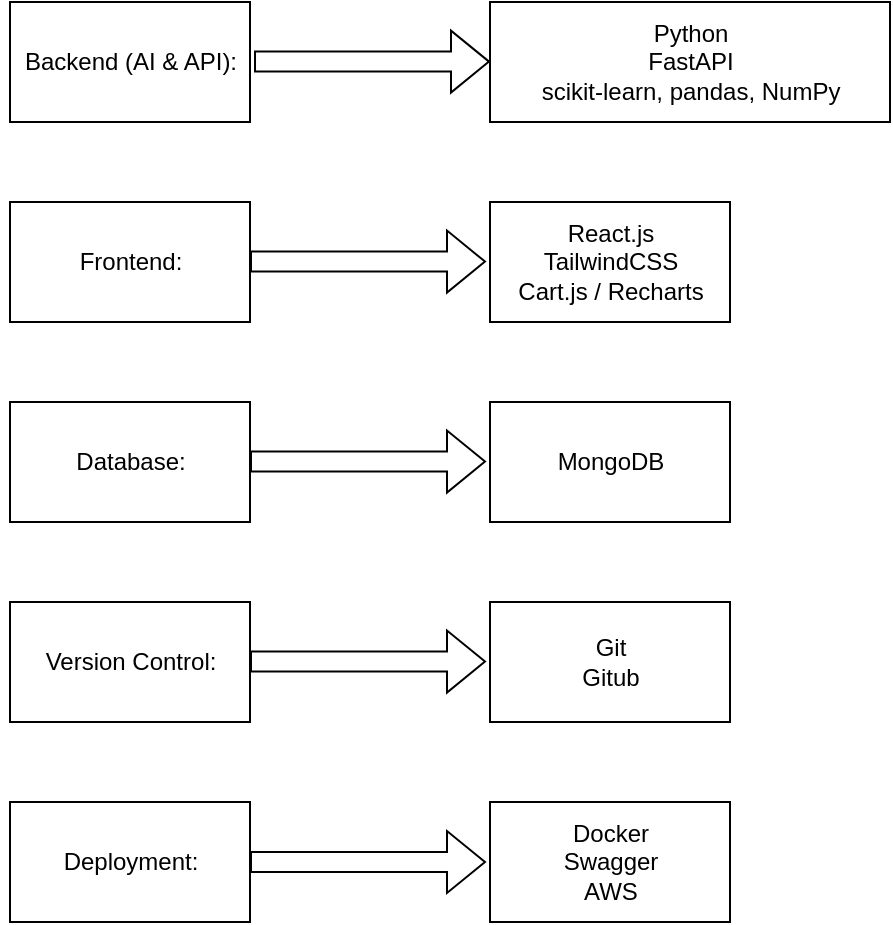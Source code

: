 <mxfile version="28.0.6">
  <diagram name="Page-1" id="9uLbS0GCFSxTFveDY6gY">
    <mxGraphModel dx="983" dy="586" grid="1" gridSize="10" guides="1" tooltips="1" connect="1" arrows="1" fold="1" page="1" pageScale="1" pageWidth="850" pageHeight="1100" math="0" shadow="0">
      <root>
        <mxCell id="0" />
        <mxCell id="1" parent="0" />
        <mxCell id="oNGcHklVtlwxsXPzYTCh-1" value="" style="rounded=0;whiteSpace=wrap;html=1;fillColor=none;" vertex="1" parent="1">
          <mxGeometry x="80" y="180" width="120" height="60" as="geometry" />
        </mxCell>
        <mxCell id="oNGcHklVtlwxsXPzYTCh-2" value="" style="rounded=0;whiteSpace=wrap;html=1;fillColor=none;" vertex="1" parent="1">
          <mxGeometry x="80" y="280" width="120" height="60" as="geometry" />
        </mxCell>
        <mxCell id="oNGcHklVtlwxsXPzYTCh-3" value="" style="rounded=0;whiteSpace=wrap;html=1;fillColor=none;" vertex="1" parent="1">
          <mxGeometry x="80" y="380" width="120" height="60" as="geometry" />
        </mxCell>
        <mxCell id="oNGcHklVtlwxsXPzYTCh-4" value="Backend (AI &amp;amp; API):" style="text;html=1;align=center;verticalAlign=middle;resizable=0;points=[];autosize=1;strokeColor=none;fillColor=none;" vertex="1" parent="1">
          <mxGeometry x="75" y="195" width="130" height="30" as="geometry" />
        </mxCell>
        <mxCell id="oNGcHklVtlwxsXPzYTCh-5" value="Frontend:" style="text;html=1;align=center;verticalAlign=middle;resizable=0;points=[];autosize=1;strokeColor=none;fillColor=none;" vertex="1" parent="1">
          <mxGeometry x="105" y="295" width="70" height="30" as="geometry" />
        </mxCell>
        <mxCell id="oNGcHklVtlwxsXPzYTCh-6" value="Database:" style="text;html=1;align=center;verticalAlign=middle;resizable=0;points=[];autosize=1;strokeColor=none;fillColor=none;" vertex="1" parent="1">
          <mxGeometry x="100" y="395" width="80" height="30" as="geometry" />
        </mxCell>
        <mxCell id="oNGcHklVtlwxsXPzYTCh-7" value="" style="rounded=0;whiteSpace=wrap;html=1;fillColor=none;" vertex="1" parent="1">
          <mxGeometry x="80" y="480" width="120" height="60" as="geometry" />
        </mxCell>
        <mxCell id="oNGcHklVtlwxsXPzYTCh-8" value="Version Control:" style="text;html=1;align=center;verticalAlign=middle;resizable=0;points=[];autosize=1;strokeColor=none;fillColor=none;" vertex="1" parent="1">
          <mxGeometry x="85" y="495" width="110" height="30" as="geometry" />
        </mxCell>
        <mxCell id="oNGcHklVtlwxsXPzYTCh-9" value="" style="rounded=0;whiteSpace=wrap;html=1;fillColor=none;" vertex="1" parent="1">
          <mxGeometry x="80" y="580" width="120" height="60" as="geometry" />
        </mxCell>
        <mxCell id="oNGcHklVtlwxsXPzYTCh-10" value="Deployment:" style="text;html=1;align=center;verticalAlign=middle;resizable=0;points=[];autosize=1;strokeColor=none;fillColor=none;" vertex="1" parent="1">
          <mxGeometry x="95" y="595" width="90" height="30" as="geometry" />
        </mxCell>
        <mxCell id="oNGcHklVtlwxsXPzYTCh-11" value="" style="shape=flexArrow;endArrow=classic;html=1;rounded=0;exitX=0.977;exitY=0.733;exitDx=0;exitDy=0;exitPerimeter=0;" edge="1" parent="1">
          <mxGeometry width="50" height="50" relative="1" as="geometry">
            <mxPoint x="202.01" y="209.8" as="sourcePoint" />
            <mxPoint x="320" y="209.81" as="targetPoint" />
          </mxGeometry>
        </mxCell>
        <mxCell id="oNGcHklVtlwxsXPzYTCh-12" value="" style="shape=flexArrow;endArrow=classic;html=1;rounded=0;exitX=0.977;exitY=0.733;exitDx=0;exitDy=0;exitPerimeter=0;" edge="1" parent="1">
          <mxGeometry width="50" height="50" relative="1" as="geometry">
            <mxPoint x="200" y="309.8" as="sourcePoint" />
            <mxPoint x="318" y="309.8" as="targetPoint" />
          </mxGeometry>
        </mxCell>
        <mxCell id="oNGcHklVtlwxsXPzYTCh-13" value="" style="shape=flexArrow;endArrow=classic;html=1;rounded=0;exitX=0.977;exitY=0.733;exitDx=0;exitDy=0;exitPerimeter=0;" edge="1" parent="1">
          <mxGeometry width="50" height="50" relative="1" as="geometry">
            <mxPoint x="200" y="409.8" as="sourcePoint" />
            <mxPoint x="318" y="409.8" as="targetPoint" />
          </mxGeometry>
        </mxCell>
        <mxCell id="oNGcHklVtlwxsXPzYTCh-14" value="" style="shape=flexArrow;endArrow=classic;html=1;rounded=0;exitX=0.977;exitY=0.733;exitDx=0;exitDy=0;exitPerimeter=0;" edge="1" parent="1">
          <mxGeometry width="50" height="50" relative="1" as="geometry">
            <mxPoint x="200" y="509.8" as="sourcePoint" />
            <mxPoint x="318" y="509.8" as="targetPoint" />
          </mxGeometry>
        </mxCell>
        <mxCell id="oNGcHklVtlwxsXPzYTCh-15" value="" style="shape=flexArrow;endArrow=classic;html=1;rounded=0;exitX=0.977;exitY=0.733;exitDx=0;exitDy=0;exitPerimeter=0;" edge="1" parent="1">
          <mxGeometry width="50" height="50" relative="1" as="geometry">
            <mxPoint x="200" y="610" as="sourcePoint" />
            <mxPoint x="318" y="610" as="targetPoint" />
          </mxGeometry>
        </mxCell>
        <mxCell id="oNGcHklVtlwxsXPzYTCh-16" value="" style="rounded=0;whiteSpace=wrap;html=1;fillColor=none;" vertex="1" parent="1">
          <mxGeometry x="320" y="180" width="200" height="60" as="geometry" />
        </mxCell>
        <mxCell id="oNGcHklVtlwxsXPzYTCh-17" value="Python&lt;div&gt;FastAPI&lt;/div&gt;&lt;div&gt;scikit-learn, pandas, NumPy&lt;/div&gt;" style="text;html=1;align=center;verticalAlign=middle;resizable=0;points=[];autosize=1;strokeColor=none;fillColor=none;" vertex="1" parent="1">
          <mxGeometry x="335" y="180" width="170" height="60" as="geometry" />
        </mxCell>
        <mxCell id="oNGcHklVtlwxsXPzYTCh-18" value="" style="rounded=0;whiteSpace=wrap;html=1;fillColor=none;" vertex="1" parent="1">
          <mxGeometry x="320" y="280" width="120" height="60" as="geometry" />
        </mxCell>
        <mxCell id="oNGcHklVtlwxsXPzYTCh-19" value="React.js&lt;div&gt;TailwindCSS&lt;/div&gt;&lt;div&gt;Cart.js / Recharts&lt;/div&gt;" style="text;html=1;align=center;verticalAlign=middle;resizable=0;points=[];autosize=1;strokeColor=none;fillColor=none;" vertex="1" parent="1">
          <mxGeometry x="320" y="280" width="120" height="60" as="geometry" />
        </mxCell>
        <mxCell id="oNGcHklVtlwxsXPzYTCh-20" value="" style="rounded=0;whiteSpace=wrap;html=1;fillColor=none;" vertex="1" parent="1">
          <mxGeometry x="320" y="380" width="120" height="60" as="geometry" />
        </mxCell>
        <mxCell id="oNGcHklVtlwxsXPzYTCh-21" value="MongoDB" style="text;html=1;align=center;verticalAlign=middle;resizable=0;points=[];autosize=1;strokeColor=none;fillColor=none;" vertex="1" parent="1">
          <mxGeometry x="340" y="395" width="80" height="30" as="geometry" />
        </mxCell>
        <mxCell id="oNGcHklVtlwxsXPzYTCh-22" value="" style="rounded=0;whiteSpace=wrap;html=1;fillColor=none;" vertex="1" parent="1">
          <mxGeometry x="320" y="480" width="120" height="60" as="geometry" />
        </mxCell>
        <mxCell id="oNGcHklVtlwxsXPzYTCh-23" value="Git&lt;div&gt;Gitub&lt;/div&gt;" style="text;html=1;align=center;verticalAlign=middle;resizable=0;points=[];autosize=1;strokeColor=none;fillColor=none;" vertex="1" parent="1">
          <mxGeometry x="355" y="490" width="50" height="40" as="geometry" />
        </mxCell>
        <mxCell id="oNGcHklVtlwxsXPzYTCh-24" value="" style="rounded=0;whiteSpace=wrap;html=1;fillColor=none;" vertex="1" parent="1">
          <mxGeometry x="320" y="580" width="120" height="60" as="geometry" />
        </mxCell>
        <mxCell id="oNGcHklVtlwxsXPzYTCh-25" value="Docker&lt;div&gt;Swagger&lt;/div&gt;&lt;div&gt;AWS&lt;/div&gt;" style="text;html=1;align=center;verticalAlign=middle;resizable=0;points=[];autosize=1;strokeColor=none;fillColor=none;" vertex="1" parent="1">
          <mxGeometry x="345" y="580" width="70" height="60" as="geometry" />
        </mxCell>
      </root>
    </mxGraphModel>
  </diagram>
</mxfile>
